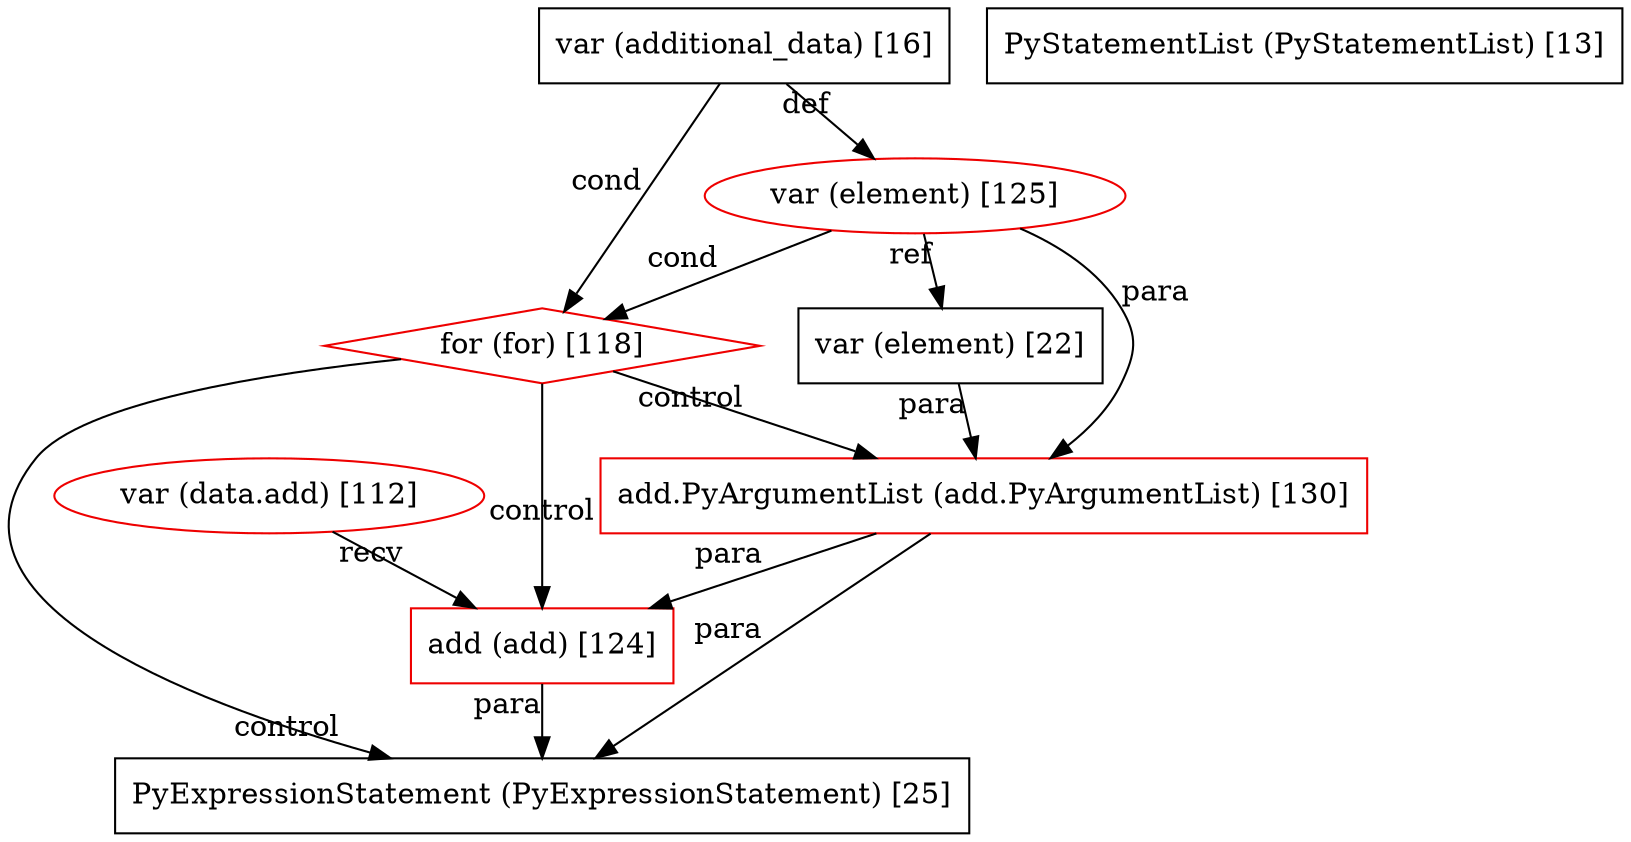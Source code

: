 digraph G {
  124 [ metadata="" color="red2" shape="box" label="add (add) [124]" ];
  118 [ metadata="" color="red2" shape="diamond" label="for (for) [118]" ];
  112 [ metadata="" color="red2" shape="ellipse" label="var (data.add) [112]" ];
  125 [ metadata="" color="red2" shape="ellipse" label="var (element) [125]" ];
  130 [ metadata="" color="red2" shape="box" label="add.PyArgumentList (add.PyArgumentList) [130]" ];
  13 [ metadata="hanger" color="null" shape="null" label="PyStatementList (PyStatementList) [13]" ];
  22 [ metadata="hanger" color="null" shape="null" label="var (element) [22]" ];
  25 [ metadata="hanger" color="null" shape="null" label="PyExpressionStatement (PyExpressionStatement) [25]" ];
  16 [ metadata="hanger" color="null" shape="null" label="var (additional_data) [16]" ];
  118 -> 130 [ from_closure="false" xlabel="control" ];
  118 -> 124 [ from_closure="false" xlabel="control" ];
  112 -> 124 [ from_closure="false" xlabel="recv" ];
  125 -> 130 [ from_closure="false" xlabel="para" ];
  125 -> 118 [ from_closure="false" xlabel="cond" ];
  130 -> 124 [ from_closure="false" xlabel="para" ];
  125 -> 22 [ from_closure="false" xlabel="ref" ];
  22 -> 130 [ from_closure="false" xlabel="para" ];
  118 -> 25 [ from_closure="false" xlabel="control" ];
  130 -> 25 [ from_closure="true" xlabel="para" ];
  124 -> 25 [ from_closure="false" xlabel="para" ];
  16 -> 125 [ from_closure="false" xlabel="def" ];
  16 -> 118 [ from_closure="false" xlabel="cond" ];
}
